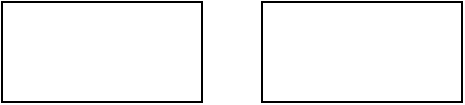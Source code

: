 <mxfile version="14.8.0" type="github"><diagram id="YdpJwOLwc2D6rnMpeit8" name="Page-1"><mxGraphModel dx="1426" dy="771" grid="1" gridSize="10" guides="1" tooltips="1" connect="1" arrows="1" fold="1" page="1" pageScale="1" pageWidth="850" pageHeight="1100" math="0" shadow="0"><root><mxCell id="0"/><mxCell id="1" parent="0"/><mxCell id="seyzg6DzbMJ8Cb7w41IA-1" value="" style="rounded=0;whiteSpace=wrap;html=1;" parent="1" vertex="1"><mxGeometry x="220" y="280" width="100" height="50" as="geometry"/></mxCell><mxCell id="seyzg6DzbMJ8Cb7w41IA-2" value="" style="rounded=0;whiteSpace=wrap;html=1;" parent="1" vertex="1"><mxGeometry x="350" y="280" width="100" height="50" as="geometry"/></mxCell></root></mxGraphModel></diagram></mxfile>